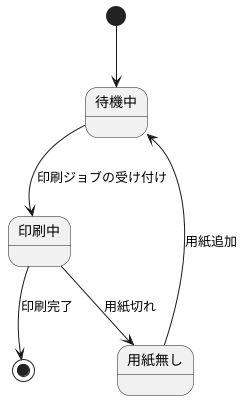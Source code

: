 @startuml 演習6-1

[*] --> 待機中

待機中 --> 印刷中 : 印刷ジョブの受け付け
印刷中 --> [*] : 印刷完了
印刷中 --> 用紙無し : 用紙切れ
用紙無し --> 待機中 : 用紙追加
@enduml